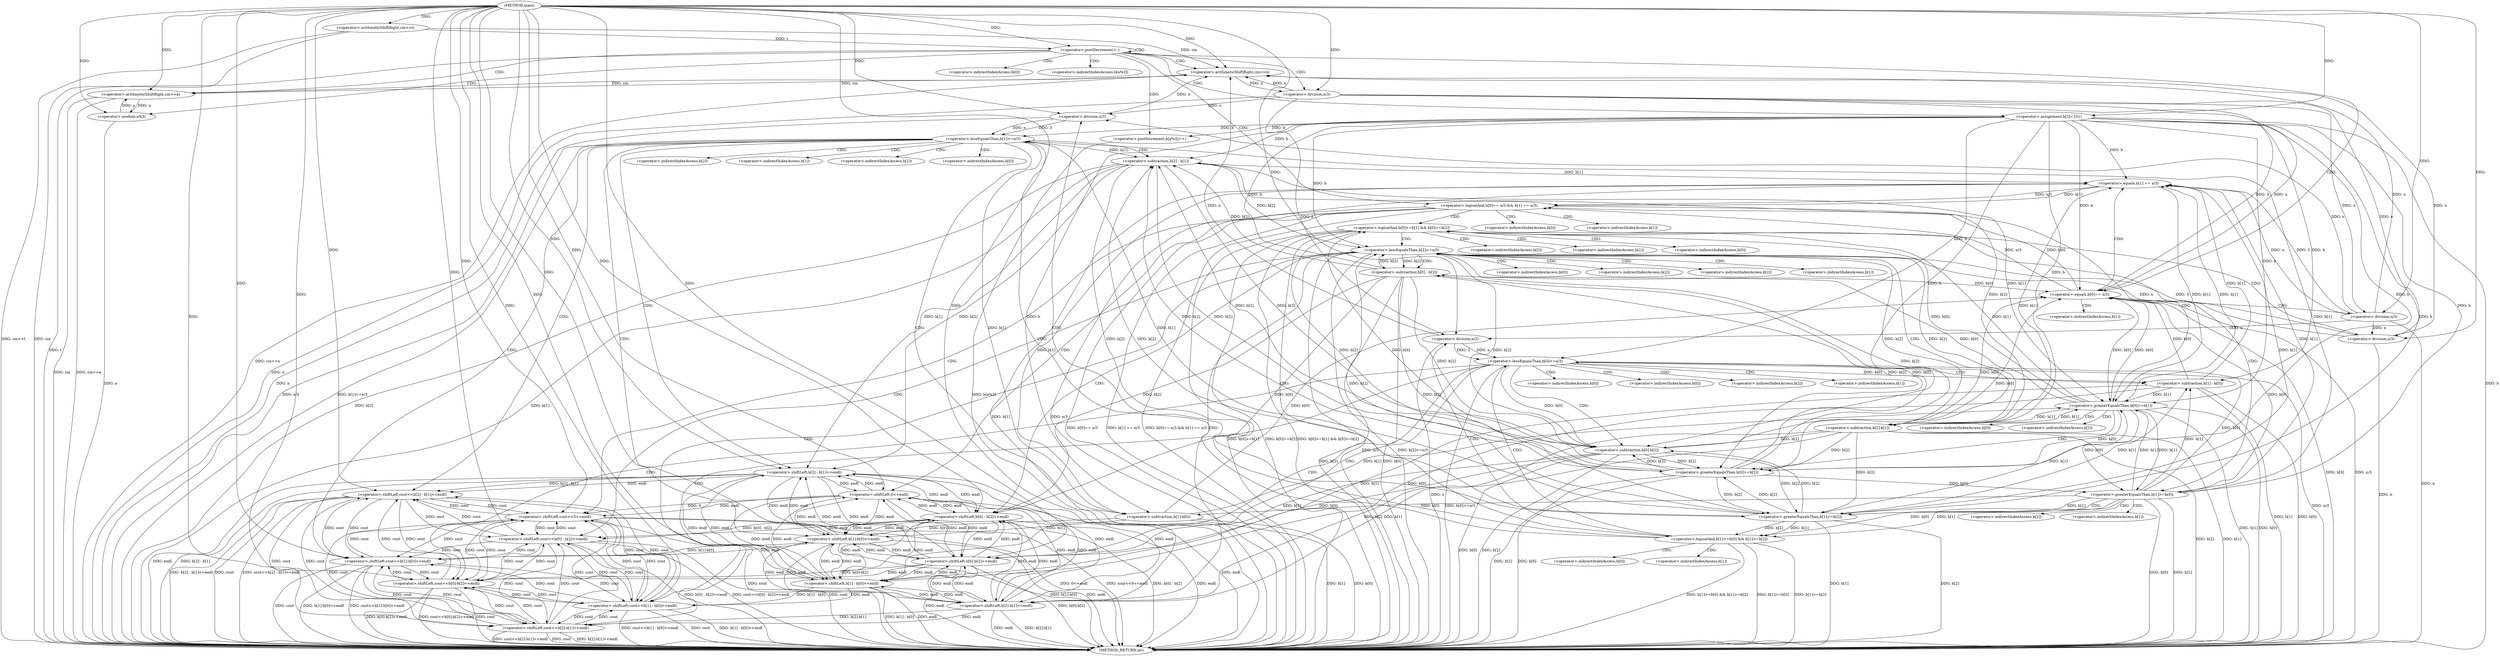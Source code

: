 digraph "main" {  
"1000101" [label = "(METHOD,main)" ]
"1000282" [label = "(METHOD_RETURN,int)" ]
"1000104" [label = "(<operator>.arithmeticShiftRight,cin>>t)" ]
"1000108" [label = "(<operator>.postDecrement,t--)" ]
"1000112" [label = "(<operator>.arithmeticShiftRight,cin>>n)" ]
"1000117" [label = "(<operator>.assignment,b[3]={0})" ]
"1000120" [label = "(<operator>.arithmeticShiftRight,cin>>a)" ]
"1000123" [label = "(<operator>.postIncrement,b[a%3]++)" ]
"1000130" [label = "(<operator>.logicalAnd,b[0]== n/3 && b[1] == n/3)" ]
"1000153" [label = "(<operator>.logicalAnd,b[0]>=b[1] && b[0]>=b[2])" ]
"1000146" [label = "(<operator>.shiftLeft,cout<<0<<endl)" ]
"1000131" [label = "(<operator>.equals,b[0]== n/3)" ]
"1000138" [label = "(<operator>.equals,b[1] == n/3)" ]
"1000154" [label = "(<operator>.greaterEqualsThan,b[0]>=b[1])" ]
"1000161" [label = "(<operator>.greaterEqualsThan,b[0]>=b[2])" ]
"1000170" [label = "(<operator>.lessEqualsThan,b[2]<=n/3)" ]
"1000177" [label = "(<operator>.shiftLeft,cout<<b[0] - b[2]<<endl)" ]
"1000202" [label = "(<operator>.logicalAnd,b[1]>=b[0] && b[1]>=b[2])" ]
"1000126" [label = "(<operator>.modulo,a%3)" ]
"1000135" [label = "(<operator>.division,n/3)" ]
"1000142" [label = "(<operator>.division,n/3)" ]
"1000148" [label = "(<operator>.shiftLeft,0<<endl)" ]
"1000189" [label = "(<operator>.shiftLeft,cout<<b[2]-b[1]<<endl)" ]
"1000174" [label = "(<operator>.division,n/3)" ]
"1000179" [label = "(<operator>.shiftLeft,b[0] - b[2]<<endl)" ]
"1000203" [label = "(<operator>.greaterEqualsThan,b[1]>=b[0])" ]
"1000210" [label = "(<operator>.greaterEqualsThan,b[1]>=b[2])" ]
"1000219" [label = "(<operator>.lessEqualsThan,b[0]<=n/3)" ]
"1000226" [label = "(<operator>.shiftLeft,cout<<b[1] - b[0]<<endl)" ]
"1000180" [label = "(<operator>.subtraction,b[0] - b[2])" ]
"1000191" [label = "(<operator>.shiftLeft,b[2]-b[1]<<endl)" ]
"1000238" [label = "(<operator>.shiftLeft,cout<<b[0]-b[2]<<endl)" ]
"1000252" [label = "(<operator>.lessEqualsThan,b[1]<=n/3)" ]
"1000259" [label = "(<operator>.shiftLeft,cout<<b[2] - b[1]<<endl)" ]
"1000192" [label = "(<operator>.subtraction,b[2]-b[1])" ]
"1000223" [label = "(<operator>.division,n/3)" ]
"1000228" [label = "(<operator>.shiftLeft,b[1] - b[0]<<endl)" ]
"1000271" [label = "(<operator>.shiftLeft,cout<<b[1]-b[0]<<endl)" ]
"1000229" [label = "(<operator>.subtraction,b[1] - b[0])" ]
"1000240" [label = "(<operator>.shiftLeft,b[0]-b[2]<<endl)" ]
"1000256" [label = "(<operator>.division,n/3)" ]
"1000261" [label = "(<operator>.shiftLeft,b[2] - b[1]<<endl)" ]
"1000241" [label = "(<operator>.subtraction,b[0]-b[2])" ]
"1000262" [label = "(<operator>.subtraction,b[2] - b[1])" ]
"1000273" [label = "(<operator>.shiftLeft,b[1]-b[0]<<endl)" ]
"1000274" [label = "(<operator>.subtraction,b[1]-b[0])" ]
"1000124" [label = "(<operator>.indirectIndexAccess,b[a%3])" ]
"1000132" [label = "(<operator>.indirectIndexAccess,b[0])" ]
"1000139" [label = "(<operator>.indirectIndexAccess,b[1])" ]
"1000155" [label = "(<operator>.indirectIndexAccess,b[0])" ]
"1000158" [label = "(<operator>.indirectIndexAccess,b[1])" ]
"1000162" [label = "(<operator>.indirectIndexAccess,b[0])" ]
"1000165" [label = "(<operator>.indirectIndexAccess,b[2])" ]
"1000171" [label = "(<operator>.indirectIndexAccess,b[2])" ]
"1000204" [label = "(<operator>.indirectIndexAccess,b[1])" ]
"1000207" [label = "(<operator>.indirectIndexAccess,b[0])" ]
"1000211" [label = "(<operator>.indirectIndexAccess,b[1])" ]
"1000214" [label = "(<operator>.indirectIndexAccess,b[2])" ]
"1000181" [label = "(<operator>.indirectIndexAccess,b[0])" ]
"1000184" [label = "(<operator>.indirectIndexAccess,b[2])" ]
"1000220" [label = "(<operator>.indirectIndexAccess,b[0])" ]
"1000193" [label = "(<operator>.indirectIndexAccess,b[2])" ]
"1000196" [label = "(<operator>.indirectIndexAccess,b[1])" ]
"1000253" [label = "(<operator>.indirectIndexAccess,b[1])" ]
"1000230" [label = "(<operator>.indirectIndexAccess,b[1])" ]
"1000233" [label = "(<operator>.indirectIndexAccess,b[0])" ]
"1000242" [label = "(<operator>.indirectIndexAccess,b[0])" ]
"1000245" [label = "(<operator>.indirectIndexAccess,b[2])" ]
"1000263" [label = "(<operator>.indirectIndexAccess,b[2])" ]
"1000266" [label = "(<operator>.indirectIndexAccess,b[1])" ]
"1000275" [label = "(<operator>.indirectIndexAccess,b[1])" ]
"1000278" [label = "(<operator>.indirectIndexAccess,b[0])" ]
  "1000104" -> "1000282"  [ label = "DDG: cin"] 
  "1000104" -> "1000282"  [ label = "DDG: cin>>t"] 
  "1000108" -> "1000282"  [ label = "DDG: t"] 
  "1000112" -> "1000282"  [ label = "DDG: cin>>n"] 
  "1000117" -> "1000282"  [ label = "DDG: b"] 
  "1000120" -> "1000282"  [ label = "DDG: cin"] 
  "1000120" -> "1000282"  [ label = "DDG: cin>>a"] 
  "1000126" -> "1000282"  [ label = "DDG: a"] 
  "1000123" -> "1000282"  [ label = "DDG: b[a%3]"] 
  "1000131" -> "1000282"  [ label = "DDG: b[0]"] 
  "1000135" -> "1000282"  [ label = "DDG: n"] 
  "1000131" -> "1000282"  [ label = "DDG: n/3"] 
  "1000130" -> "1000282"  [ label = "DDG: b[0]== n/3"] 
  "1000138" -> "1000282"  [ label = "DDG: b[1]"] 
  "1000142" -> "1000282"  [ label = "DDG: n"] 
  "1000138" -> "1000282"  [ label = "DDG: n/3"] 
  "1000130" -> "1000282"  [ label = "DDG: b[1] == n/3"] 
  "1000130" -> "1000282"  [ label = "DDG: b[0]== n/3 && b[1] == n/3"] 
  "1000154" -> "1000282"  [ label = "DDG: b[0]"] 
  "1000154" -> "1000282"  [ label = "DDG: b[1]"] 
  "1000153" -> "1000282"  [ label = "DDG: b[0]>=b[1]"] 
  "1000161" -> "1000282"  [ label = "DDG: b[0]"] 
  "1000161" -> "1000282"  [ label = "DDG: b[2]"] 
  "1000153" -> "1000282"  [ label = "DDG: b[0]>=b[2]"] 
  "1000153" -> "1000282"  [ label = "DDG: b[0]>=b[1] && b[0]>=b[2]"] 
  "1000203" -> "1000282"  [ label = "DDG: b[1]"] 
  "1000203" -> "1000282"  [ label = "DDG: b[0]"] 
  "1000202" -> "1000282"  [ label = "DDG: b[1]>=b[0]"] 
  "1000210" -> "1000282"  [ label = "DDG: b[1]"] 
  "1000210" -> "1000282"  [ label = "DDG: b[2]"] 
  "1000202" -> "1000282"  [ label = "DDG: b[1]>=b[2]"] 
  "1000202" -> "1000282"  [ label = "DDG: b[1]>=b[0] && b[1]>=b[2]"] 
  "1000256" -> "1000282"  [ label = "DDG: n"] 
  "1000252" -> "1000282"  [ label = "DDG: n/3"] 
  "1000252" -> "1000282"  [ label = "DDG: b[1]<=n/3"] 
  "1000271" -> "1000282"  [ label = "DDG: cout"] 
  "1000274" -> "1000282"  [ label = "DDG: b[1]"] 
  "1000274" -> "1000282"  [ label = "DDG: b[0]"] 
  "1000273" -> "1000282"  [ label = "DDG: b[1]-b[0]"] 
  "1000273" -> "1000282"  [ label = "DDG: endl"] 
  "1000271" -> "1000282"  [ label = "DDG: b[1]-b[0]<<endl"] 
  "1000271" -> "1000282"  [ label = "DDG: cout<<b[1]-b[0]<<endl"] 
  "1000259" -> "1000282"  [ label = "DDG: cout"] 
  "1000262" -> "1000282"  [ label = "DDG: b[2]"] 
  "1000262" -> "1000282"  [ label = "DDG: b[1]"] 
  "1000261" -> "1000282"  [ label = "DDG: b[2] - b[1]"] 
  "1000261" -> "1000282"  [ label = "DDG: endl"] 
  "1000259" -> "1000282"  [ label = "DDG: b[2] - b[1]<<endl"] 
  "1000259" -> "1000282"  [ label = "DDG: cout<<b[2] - b[1]<<endl"] 
  "1000223" -> "1000282"  [ label = "DDG: n"] 
  "1000219" -> "1000282"  [ label = "DDG: n/3"] 
  "1000219" -> "1000282"  [ label = "DDG: b[0]<=n/3"] 
  "1000238" -> "1000282"  [ label = "DDG: cout"] 
  "1000241" -> "1000282"  [ label = "DDG: b[0]"] 
  "1000241" -> "1000282"  [ label = "DDG: b[2]"] 
  "1000240" -> "1000282"  [ label = "DDG: b[0]-b[2]"] 
  "1000240" -> "1000282"  [ label = "DDG: endl"] 
  "1000238" -> "1000282"  [ label = "DDG: b[0]-b[2]<<endl"] 
  "1000238" -> "1000282"  [ label = "DDG: cout<<b[0]-b[2]<<endl"] 
  "1000226" -> "1000282"  [ label = "DDG: cout"] 
  "1000229" -> "1000282"  [ label = "DDG: b[1]"] 
  "1000229" -> "1000282"  [ label = "DDG: b[0]"] 
  "1000228" -> "1000282"  [ label = "DDG: b[1] - b[0]"] 
  "1000228" -> "1000282"  [ label = "DDG: endl"] 
  "1000226" -> "1000282"  [ label = "DDG: b[1] - b[0]<<endl"] 
  "1000226" -> "1000282"  [ label = "DDG: cout<<b[1] - b[0]<<endl"] 
  "1000174" -> "1000282"  [ label = "DDG: n"] 
  "1000170" -> "1000282"  [ label = "DDG: n/3"] 
  "1000170" -> "1000282"  [ label = "DDG: b[2]<=n/3"] 
  "1000189" -> "1000282"  [ label = "DDG: cout"] 
  "1000192" -> "1000282"  [ label = "DDG: b[2]"] 
  "1000192" -> "1000282"  [ label = "DDG: b[1]"] 
  "1000191" -> "1000282"  [ label = "DDG: b[2]-b[1]"] 
  "1000191" -> "1000282"  [ label = "DDG: endl"] 
  "1000189" -> "1000282"  [ label = "DDG: b[2]-b[1]<<endl"] 
  "1000189" -> "1000282"  [ label = "DDG: cout<<b[2]-b[1]<<endl"] 
  "1000177" -> "1000282"  [ label = "DDG: cout"] 
  "1000180" -> "1000282"  [ label = "DDG: b[0]"] 
  "1000180" -> "1000282"  [ label = "DDG: b[2]"] 
  "1000179" -> "1000282"  [ label = "DDG: b[0] - b[2]"] 
  "1000179" -> "1000282"  [ label = "DDG: endl"] 
  "1000177" -> "1000282"  [ label = "DDG: b[0] - b[2]<<endl"] 
  "1000177" -> "1000282"  [ label = "DDG: cout<<b[0] - b[2]<<endl"] 
  "1000146" -> "1000282"  [ label = "DDG: cout"] 
  "1000148" -> "1000282"  [ label = "DDG: endl"] 
  "1000146" -> "1000282"  [ label = "DDG: 0<<endl"] 
  "1000146" -> "1000282"  [ label = "DDG: cout<<0<<endl"] 
  "1000101" -> "1000104"  [ label = "DDG: "] 
  "1000104" -> "1000108"  [ label = "DDG: t"] 
  "1000101" -> "1000108"  [ label = "DDG: "] 
  "1000104" -> "1000112"  [ label = "DDG: cin"] 
  "1000120" -> "1000112"  [ label = "DDG: cin"] 
  "1000101" -> "1000112"  [ label = "DDG: "] 
  "1000135" -> "1000112"  [ label = "DDG: n"] 
  "1000142" -> "1000112"  [ label = "DDG: n"] 
  "1000256" -> "1000112"  [ label = "DDG: n"] 
  "1000223" -> "1000112"  [ label = "DDG: n"] 
  "1000174" -> "1000112"  [ label = "DDG: n"] 
  "1000101" -> "1000117"  [ label = "DDG: "] 
  "1000112" -> "1000120"  [ label = "DDG: cin"] 
  "1000101" -> "1000120"  [ label = "DDG: "] 
  "1000126" -> "1000120"  [ label = "DDG: a"] 
  "1000117" -> "1000123"  [ label = "DDG: b"] 
  "1000131" -> "1000130"  [ label = "DDG: b[0]"] 
  "1000131" -> "1000130"  [ label = "DDG: n/3"] 
  "1000138" -> "1000130"  [ label = "DDG: n/3"] 
  "1000138" -> "1000130"  [ label = "DDG: b[1]"] 
  "1000154" -> "1000153"  [ label = "DDG: b[0]"] 
  "1000154" -> "1000153"  [ label = "DDG: b[1]"] 
  "1000161" -> "1000153"  [ label = "DDG: b[0]"] 
  "1000161" -> "1000153"  [ label = "DDG: b[2]"] 
  "1000117" -> "1000131"  [ label = "DDG: b"] 
  "1000154" -> "1000131"  [ label = "DDG: b[0]"] 
  "1000161" -> "1000131"  [ label = "DDG: b[0]"] 
  "1000203" -> "1000131"  [ label = "DDG: b[0]"] 
  "1000274" -> "1000131"  [ label = "DDG: b[0]"] 
  "1000241" -> "1000131"  [ label = "DDG: b[0]"] 
  "1000229" -> "1000131"  [ label = "DDG: b[0]"] 
  "1000180" -> "1000131"  [ label = "DDG: b[0]"] 
  "1000135" -> "1000131"  [ label = "DDG: 3"] 
  "1000135" -> "1000131"  [ label = "DDG: n"] 
  "1000117" -> "1000138"  [ label = "DDG: b"] 
  "1000154" -> "1000138"  [ label = "DDG: b[1]"] 
  "1000203" -> "1000138"  [ label = "DDG: b[1]"] 
  "1000210" -> "1000138"  [ label = "DDG: b[1]"] 
  "1000274" -> "1000138"  [ label = "DDG: b[1]"] 
  "1000262" -> "1000138"  [ label = "DDG: b[1]"] 
  "1000229" -> "1000138"  [ label = "DDG: b[1]"] 
  "1000192" -> "1000138"  [ label = "DDG: b[1]"] 
  "1000142" -> "1000138"  [ label = "DDG: n"] 
  "1000142" -> "1000138"  [ label = "DDG: 3"] 
  "1000271" -> "1000146"  [ label = "DDG: cout"] 
  "1000259" -> "1000146"  [ label = "DDG: cout"] 
  "1000238" -> "1000146"  [ label = "DDG: cout"] 
  "1000226" -> "1000146"  [ label = "DDG: cout"] 
  "1000189" -> "1000146"  [ label = "DDG: cout"] 
  "1000177" -> "1000146"  [ label = "DDG: cout"] 
  "1000101" -> "1000146"  [ label = "DDG: "] 
  "1000148" -> "1000146"  [ label = "DDG: endl"] 
  "1000148" -> "1000146"  [ label = "DDG: 0"] 
  "1000117" -> "1000154"  [ label = "DDG: b"] 
  "1000131" -> "1000154"  [ label = "DDG: b[0]"] 
  "1000138" -> "1000154"  [ label = "DDG: b[1]"] 
  "1000203" -> "1000154"  [ label = "DDG: b[1]"] 
  "1000210" -> "1000154"  [ label = "DDG: b[1]"] 
  "1000274" -> "1000154"  [ label = "DDG: b[1]"] 
  "1000262" -> "1000154"  [ label = "DDG: b[1]"] 
  "1000229" -> "1000154"  [ label = "DDG: b[1]"] 
  "1000192" -> "1000154"  [ label = "DDG: b[1]"] 
  "1000117" -> "1000161"  [ label = "DDG: b"] 
  "1000154" -> "1000161"  [ label = "DDG: b[0]"] 
  "1000210" -> "1000161"  [ label = "DDG: b[2]"] 
  "1000262" -> "1000161"  [ label = "DDG: b[2]"] 
  "1000241" -> "1000161"  [ label = "DDG: b[2]"] 
  "1000192" -> "1000161"  [ label = "DDG: b[2]"] 
  "1000180" -> "1000161"  [ label = "DDG: b[2]"] 
  "1000120" -> "1000126"  [ label = "DDG: a"] 
  "1000101" -> "1000126"  [ label = "DDG: "] 
  "1000112" -> "1000135"  [ label = "DDG: n"] 
  "1000101" -> "1000135"  [ label = "DDG: "] 
  "1000135" -> "1000142"  [ label = "DDG: n"] 
  "1000101" -> "1000142"  [ label = "DDG: "] 
  "1000101" -> "1000148"  [ label = "DDG: "] 
  "1000273" -> "1000148"  [ label = "DDG: endl"] 
  "1000261" -> "1000148"  [ label = "DDG: endl"] 
  "1000240" -> "1000148"  [ label = "DDG: endl"] 
  "1000228" -> "1000148"  [ label = "DDG: endl"] 
  "1000191" -> "1000148"  [ label = "DDG: endl"] 
  "1000179" -> "1000148"  [ label = "DDG: endl"] 
  "1000117" -> "1000170"  [ label = "DDG: b"] 
  "1000161" -> "1000170"  [ label = "DDG: b[2]"] 
  "1000210" -> "1000170"  [ label = "DDG: b[2]"] 
  "1000262" -> "1000170"  [ label = "DDG: b[2]"] 
  "1000241" -> "1000170"  [ label = "DDG: b[2]"] 
  "1000192" -> "1000170"  [ label = "DDG: b[2]"] 
  "1000180" -> "1000170"  [ label = "DDG: b[2]"] 
  "1000174" -> "1000170"  [ label = "DDG: 3"] 
  "1000174" -> "1000170"  [ label = "DDG: n"] 
  "1000271" -> "1000177"  [ label = "DDG: cout"] 
  "1000259" -> "1000177"  [ label = "DDG: cout"] 
  "1000238" -> "1000177"  [ label = "DDG: cout"] 
  "1000226" -> "1000177"  [ label = "DDG: cout"] 
  "1000189" -> "1000177"  [ label = "DDG: cout"] 
  "1000146" -> "1000177"  [ label = "DDG: cout"] 
  "1000101" -> "1000177"  [ label = "DDG: "] 
  "1000179" -> "1000177"  [ label = "DDG: endl"] 
  "1000179" -> "1000177"  [ label = "DDG: b[0] - b[2]"] 
  "1000203" -> "1000202"  [ label = "DDG: b[0]"] 
  "1000203" -> "1000202"  [ label = "DDG: b[1]"] 
  "1000210" -> "1000202"  [ label = "DDG: b[2]"] 
  "1000210" -> "1000202"  [ label = "DDG: b[1]"] 
  "1000135" -> "1000174"  [ label = "DDG: n"] 
  "1000142" -> "1000174"  [ label = "DDG: n"] 
  "1000101" -> "1000174"  [ label = "DDG: "] 
  "1000180" -> "1000179"  [ label = "DDG: b[2]"] 
  "1000180" -> "1000179"  [ label = "DDG: b[0]"] 
  "1000273" -> "1000179"  [ label = "DDG: endl"] 
  "1000261" -> "1000179"  [ label = "DDG: endl"] 
  "1000240" -> "1000179"  [ label = "DDG: endl"] 
  "1000228" -> "1000179"  [ label = "DDG: endl"] 
  "1000191" -> "1000179"  [ label = "DDG: endl"] 
  "1000148" -> "1000179"  [ label = "DDG: endl"] 
  "1000101" -> "1000179"  [ label = "DDG: "] 
  "1000271" -> "1000189"  [ label = "DDG: cout"] 
  "1000259" -> "1000189"  [ label = "DDG: cout"] 
  "1000238" -> "1000189"  [ label = "DDG: cout"] 
  "1000226" -> "1000189"  [ label = "DDG: cout"] 
  "1000177" -> "1000189"  [ label = "DDG: cout"] 
  "1000146" -> "1000189"  [ label = "DDG: cout"] 
  "1000101" -> "1000189"  [ label = "DDG: "] 
  "1000191" -> "1000189"  [ label = "DDG: endl"] 
  "1000191" -> "1000189"  [ label = "DDG: b[2]-b[1]"] 
  "1000117" -> "1000203"  [ label = "DDG: b"] 
  "1000154" -> "1000203"  [ label = "DDG: b[1]"] 
  "1000154" -> "1000203"  [ label = "DDG: b[0]"] 
  "1000161" -> "1000203"  [ label = "DDG: b[0]"] 
  "1000117" -> "1000210"  [ label = "DDG: b"] 
  "1000203" -> "1000210"  [ label = "DDG: b[1]"] 
  "1000161" -> "1000210"  [ label = "DDG: b[2]"] 
  "1000262" -> "1000210"  [ label = "DDG: b[2]"] 
  "1000241" -> "1000210"  [ label = "DDG: b[2]"] 
  "1000192" -> "1000210"  [ label = "DDG: b[2]"] 
  "1000180" -> "1000210"  [ label = "DDG: b[2]"] 
  "1000117" -> "1000180"  [ label = "DDG: b"] 
  "1000154" -> "1000180"  [ label = "DDG: b[0]"] 
  "1000161" -> "1000180"  [ label = "DDG: b[0]"] 
  "1000170" -> "1000180"  [ label = "DDG: b[2]"] 
  "1000192" -> "1000191"  [ label = "DDG: b[2]"] 
  "1000192" -> "1000191"  [ label = "DDG: b[1]"] 
  "1000273" -> "1000191"  [ label = "DDG: endl"] 
  "1000261" -> "1000191"  [ label = "DDG: endl"] 
  "1000240" -> "1000191"  [ label = "DDG: endl"] 
  "1000228" -> "1000191"  [ label = "DDG: endl"] 
  "1000179" -> "1000191"  [ label = "DDG: endl"] 
  "1000148" -> "1000191"  [ label = "DDG: endl"] 
  "1000101" -> "1000191"  [ label = "DDG: "] 
  "1000117" -> "1000219"  [ label = "DDG: b"] 
  "1000203" -> "1000219"  [ label = "DDG: b[0]"] 
  "1000223" -> "1000219"  [ label = "DDG: 3"] 
  "1000223" -> "1000219"  [ label = "DDG: n"] 
  "1000271" -> "1000226"  [ label = "DDG: cout"] 
  "1000259" -> "1000226"  [ label = "DDG: cout"] 
  "1000238" -> "1000226"  [ label = "DDG: cout"] 
  "1000189" -> "1000226"  [ label = "DDG: cout"] 
  "1000177" -> "1000226"  [ label = "DDG: cout"] 
  "1000146" -> "1000226"  [ label = "DDG: cout"] 
  "1000101" -> "1000226"  [ label = "DDG: "] 
  "1000228" -> "1000226"  [ label = "DDG: endl"] 
  "1000228" -> "1000226"  [ label = "DDG: b[1] - b[0]"] 
  "1000117" -> "1000192"  [ label = "DDG: b"] 
  "1000170" -> "1000192"  [ label = "DDG: b[2]"] 
  "1000154" -> "1000192"  [ label = "DDG: b[1]"] 
  "1000135" -> "1000223"  [ label = "DDG: n"] 
  "1000142" -> "1000223"  [ label = "DDG: n"] 
  "1000101" -> "1000223"  [ label = "DDG: "] 
  "1000229" -> "1000228"  [ label = "DDG: b[1]"] 
  "1000229" -> "1000228"  [ label = "DDG: b[0]"] 
  "1000273" -> "1000228"  [ label = "DDG: endl"] 
  "1000261" -> "1000228"  [ label = "DDG: endl"] 
  "1000240" -> "1000228"  [ label = "DDG: endl"] 
  "1000191" -> "1000228"  [ label = "DDG: endl"] 
  "1000179" -> "1000228"  [ label = "DDG: endl"] 
  "1000148" -> "1000228"  [ label = "DDG: endl"] 
  "1000101" -> "1000228"  [ label = "DDG: "] 
  "1000271" -> "1000238"  [ label = "DDG: cout"] 
  "1000259" -> "1000238"  [ label = "DDG: cout"] 
  "1000226" -> "1000238"  [ label = "DDG: cout"] 
  "1000189" -> "1000238"  [ label = "DDG: cout"] 
  "1000177" -> "1000238"  [ label = "DDG: cout"] 
  "1000146" -> "1000238"  [ label = "DDG: cout"] 
  "1000101" -> "1000238"  [ label = "DDG: "] 
  "1000240" -> "1000238"  [ label = "DDG: endl"] 
  "1000240" -> "1000238"  [ label = "DDG: b[0]-b[2]"] 
  "1000117" -> "1000252"  [ label = "DDG: b"] 
  "1000203" -> "1000252"  [ label = "DDG: b[1]"] 
  "1000210" -> "1000252"  [ label = "DDG: b[1]"] 
  "1000256" -> "1000252"  [ label = "DDG: 3"] 
  "1000256" -> "1000252"  [ label = "DDG: n"] 
  "1000271" -> "1000259"  [ label = "DDG: cout"] 
  "1000238" -> "1000259"  [ label = "DDG: cout"] 
  "1000226" -> "1000259"  [ label = "DDG: cout"] 
  "1000189" -> "1000259"  [ label = "DDG: cout"] 
  "1000177" -> "1000259"  [ label = "DDG: cout"] 
  "1000146" -> "1000259"  [ label = "DDG: cout"] 
  "1000101" -> "1000259"  [ label = "DDG: "] 
  "1000261" -> "1000259"  [ label = "DDG: endl"] 
  "1000261" -> "1000259"  [ label = "DDG: b[2] - b[1]"] 
  "1000117" -> "1000229"  [ label = "DDG: b"] 
  "1000203" -> "1000229"  [ label = "DDG: b[1]"] 
  "1000210" -> "1000229"  [ label = "DDG: b[1]"] 
  "1000219" -> "1000229"  [ label = "DDG: b[0]"] 
  "1000241" -> "1000240"  [ label = "DDG: b[2]"] 
  "1000241" -> "1000240"  [ label = "DDG: b[0]"] 
  "1000273" -> "1000240"  [ label = "DDG: endl"] 
  "1000261" -> "1000240"  [ label = "DDG: endl"] 
  "1000228" -> "1000240"  [ label = "DDG: endl"] 
  "1000191" -> "1000240"  [ label = "DDG: endl"] 
  "1000179" -> "1000240"  [ label = "DDG: endl"] 
  "1000148" -> "1000240"  [ label = "DDG: endl"] 
  "1000101" -> "1000240"  [ label = "DDG: "] 
  "1000135" -> "1000256"  [ label = "DDG: n"] 
  "1000142" -> "1000256"  [ label = "DDG: n"] 
  "1000101" -> "1000256"  [ label = "DDG: "] 
  "1000262" -> "1000261"  [ label = "DDG: b[2]"] 
  "1000262" -> "1000261"  [ label = "DDG: b[1]"] 
  "1000273" -> "1000261"  [ label = "DDG: endl"] 
  "1000240" -> "1000261"  [ label = "DDG: endl"] 
  "1000228" -> "1000261"  [ label = "DDG: endl"] 
  "1000191" -> "1000261"  [ label = "DDG: endl"] 
  "1000179" -> "1000261"  [ label = "DDG: endl"] 
  "1000148" -> "1000261"  [ label = "DDG: endl"] 
  "1000101" -> "1000261"  [ label = "DDG: "] 
  "1000259" -> "1000271"  [ label = "DDG: cout"] 
  "1000238" -> "1000271"  [ label = "DDG: cout"] 
  "1000226" -> "1000271"  [ label = "DDG: cout"] 
  "1000189" -> "1000271"  [ label = "DDG: cout"] 
  "1000177" -> "1000271"  [ label = "DDG: cout"] 
  "1000146" -> "1000271"  [ label = "DDG: cout"] 
  "1000101" -> "1000271"  [ label = "DDG: "] 
  "1000273" -> "1000271"  [ label = "DDG: b[1]-b[0]"] 
  "1000273" -> "1000271"  [ label = "DDG: endl"] 
  "1000117" -> "1000241"  [ label = "DDG: b"] 
  "1000219" -> "1000241"  [ label = "DDG: b[0]"] 
  "1000161" -> "1000241"  [ label = "DDG: b[2]"] 
  "1000210" -> "1000241"  [ label = "DDG: b[2]"] 
  "1000262" -> "1000241"  [ label = "DDG: b[2]"] 
  "1000192" -> "1000241"  [ label = "DDG: b[2]"] 
  "1000180" -> "1000241"  [ label = "DDG: b[2]"] 
  "1000117" -> "1000262"  [ label = "DDG: b"] 
  "1000161" -> "1000262"  [ label = "DDG: b[2]"] 
  "1000210" -> "1000262"  [ label = "DDG: b[2]"] 
  "1000241" -> "1000262"  [ label = "DDG: b[2]"] 
  "1000192" -> "1000262"  [ label = "DDG: b[2]"] 
  "1000180" -> "1000262"  [ label = "DDG: b[2]"] 
  "1000252" -> "1000262"  [ label = "DDG: b[1]"] 
  "1000274" -> "1000273"  [ label = "DDG: b[0]"] 
  "1000274" -> "1000273"  [ label = "DDG: b[1]"] 
  "1000261" -> "1000273"  [ label = "DDG: endl"] 
  "1000240" -> "1000273"  [ label = "DDG: endl"] 
  "1000228" -> "1000273"  [ label = "DDG: endl"] 
  "1000191" -> "1000273"  [ label = "DDG: endl"] 
  "1000179" -> "1000273"  [ label = "DDG: endl"] 
  "1000148" -> "1000273"  [ label = "DDG: endl"] 
  "1000101" -> "1000273"  [ label = "DDG: "] 
  "1000117" -> "1000274"  [ label = "DDG: b"] 
  "1000252" -> "1000274"  [ label = "DDG: b[1]"] 
  "1000203" -> "1000274"  [ label = "DDG: b[0]"] 
  "1000108" -> "1000117"  [ label = "CDG: "] 
  "1000108" -> "1000112"  [ label = "CDG: "] 
  "1000108" -> "1000120"  [ label = "CDG: "] 
  "1000108" -> "1000126"  [ label = "CDG: "] 
  "1000108" -> "1000132"  [ label = "CDG: "] 
  "1000108" -> "1000123"  [ label = "CDG: "] 
  "1000108" -> "1000130"  [ label = "CDG: "] 
  "1000108" -> "1000135"  [ label = "CDG: "] 
  "1000108" -> "1000131"  [ label = "CDG: "] 
  "1000108" -> "1000124"  [ label = "CDG: "] 
  "1000108" -> "1000108"  [ label = "CDG: "] 
  "1000130" -> "1000148"  [ label = "CDG: "] 
  "1000130" -> "1000154"  [ label = "CDG: "] 
  "1000130" -> "1000146"  [ label = "CDG: "] 
  "1000130" -> "1000153"  [ label = "CDG: "] 
  "1000130" -> "1000158"  [ label = "CDG: "] 
  "1000130" -> "1000155"  [ label = "CDG: "] 
  "1000153" -> "1000174"  [ label = "CDG: "] 
  "1000153" -> "1000204"  [ label = "CDG: "] 
  "1000153" -> "1000207"  [ label = "CDG: "] 
  "1000153" -> "1000203"  [ label = "CDG: "] 
  "1000153" -> "1000202"  [ label = "CDG: "] 
  "1000153" -> "1000170"  [ label = "CDG: "] 
  "1000153" -> "1000171"  [ label = "CDG: "] 
  "1000131" -> "1000142"  [ label = "CDG: "] 
  "1000131" -> "1000139"  [ label = "CDG: "] 
  "1000131" -> "1000138"  [ label = "CDG: "] 
  "1000154" -> "1000161"  [ label = "CDG: "] 
  "1000154" -> "1000165"  [ label = "CDG: "] 
  "1000154" -> "1000162"  [ label = "CDG: "] 
  "1000170" -> "1000191"  [ label = "CDG: "] 
  "1000170" -> "1000180"  [ label = "CDG: "] 
  "1000170" -> "1000179"  [ label = "CDG: "] 
  "1000170" -> "1000192"  [ label = "CDG: "] 
  "1000170" -> "1000189"  [ label = "CDG: "] 
  "1000170" -> "1000196"  [ label = "CDG: "] 
  "1000170" -> "1000193"  [ label = "CDG: "] 
  "1000170" -> "1000184"  [ label = "CDG: "] 
  "1000170" -> "1000177"  [ label = "CDG: "] 
  "1000170" -> "1000181"  [ label = "CDG: "] 
  "1000202" -> "1000219"  [ label = "CDG: "] 
  "1000202" -> "1000220"  [ label = "CDG: "] 
  "1000202" -> "1000253"  [ label = "CDG: "] 
  "1000202" -> "1000252"  [ label = "CDG: "] 
  "1000202" -> "1000256"  [ label = "CDG: "] 
  "1000202" -> "1000223"  [ label = "CDG: "] 
  "1000203" -> "1000211"  [ label = "CDG: "] 
  "1000203" -> "1000210"  [ label = "CDG: "] 
  "1000203" -> "1000214"  [ label = "CDG: "] 
  "1000219" -> "1000238"  [ label = "CDG: "] 
  "1000219" -> "1000233"  [ label = "CDG: "] 
  "1000219" -> "1000242"  [ label = "CDG: "] 
  "1000219" -> "1000240"  [ label = "CDG: "] 
  "1000219" -> "1000245"  [ label = "CDG: "] 
  "1000219" -> "1000226"  [ label = "CDG: "] 
  "1000219" -> "1000229"  [ label = "CDG: "] 
  "1000219" -> "1000230"  [ label = "CDG: "] 
  "1000219" -> "1000241"  [ label = "CDG: "] 
  "1000219" -> "1000228"  [ label = "CDG: "] 
  "1000252" -> "1000274"  [ label = "CDG: "] 
  "1000252" -> "1000259"  [ label = "CDG: "] 
  "1000252" -> "1000261"  [ label = "CDG: "] 
  "1000252" -> "1000273"  [ label = "CDG: "] 
  "1000252" -> "1000263"  [ label = "CDG: "] 
  "1000252" -> "1000266"  [ label = "CDG: "] 
  "1000252" -> "1000262"  [ label = "CDG: "] 
  "1000252" -> "1000271"  [ label = "CDG: "] 
  "1000252" -> "1000278"  [ label = "CDG: "] 
  "1000252" -> "1000275"  [ label = "CDG: "] 
}
